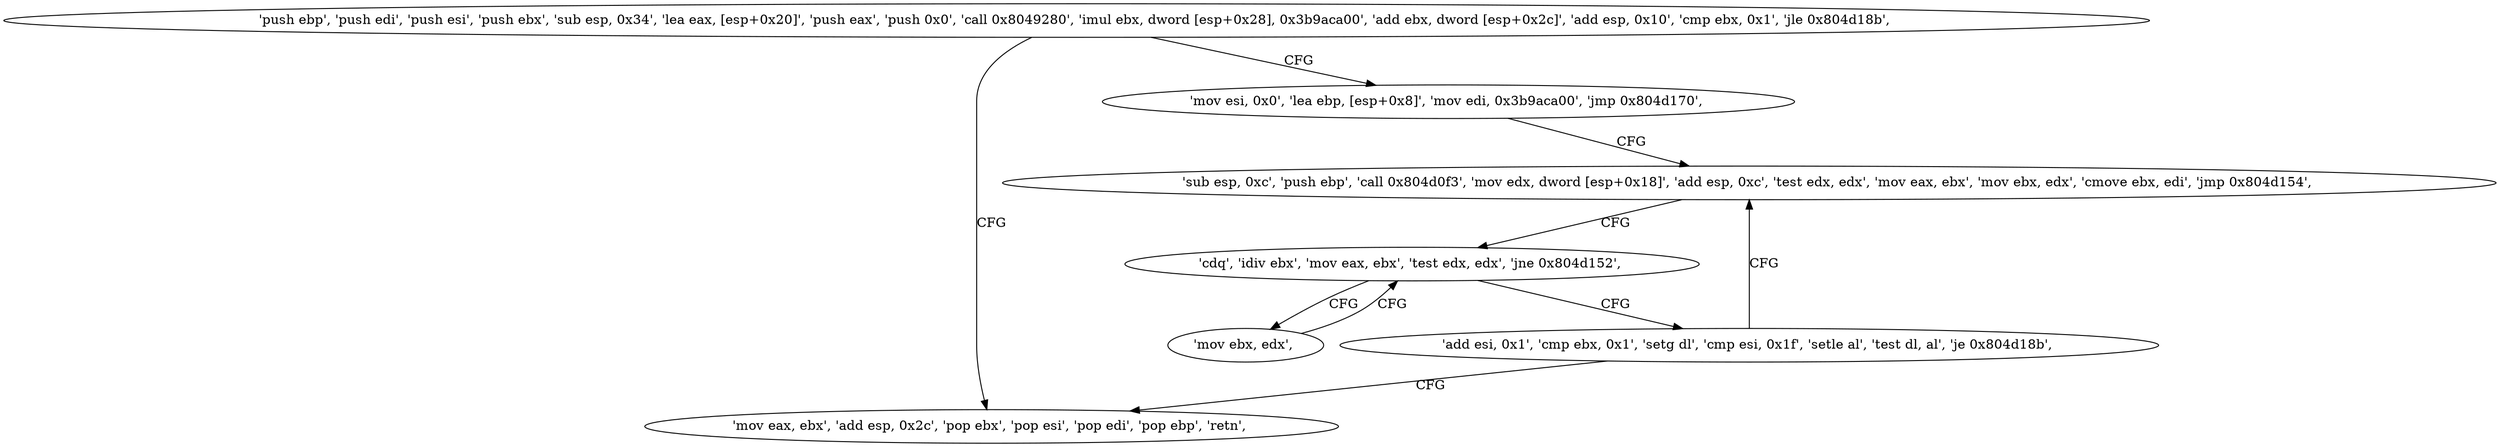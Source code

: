 digraph "func" {
"134533403" [label = "'push ebp', 'push edi', 'push esi', 'push ebx', 'sub esp, 0x34', 'lea eax, [esp+0x20]', 'push eax', 'push 0x0', 'call 0x8049280', 'imul ebx, dword [esp+0x28], 0x3b9aca00', 'add ebx, dword [esp+0x2c]', 'add esp, 0x10', 'cmp ebx, 0x1', 'jle 0x804d18b', " ]
"134533515" [label = "'mov eax, ebx', 'add esp, 0x2c', 'pop ebx', 'pop esi', 'pop edi', 'pop ebp', 'retn', " ]
"134533442" [label = "'mov esi, 0x0', 'lea ebp, [esp+0x8]', 'mov edi, 0x3b9aca00', 'jmp 0x804d170', " ]
"134533488" [label = "'sub esp, 0xc', 'push ebp', 'call 0x804d0f3', 'mov edx, dword [esp+0x18]', 'add esp, 0xc', 'test edx, edx', 'mov eax, ebx', 'mov ebx, edx', 'cmove ebx, edi', 'jmp 0x804d154', " ]
"134533460" [label = "'cdq', 'idiv ebx', 'mov eax, ebx', 'test edx, edx', 'jne 0x804d152', " ]
"134533458" [label = "'mov ebx, edx', " ]
"134533469" [label = "'add esi, 0x1', 'cmp ebx, 0x1', 'setg dl', 'cmp esi, 0x1f', 'setle al', 'test dl, al', 'je 0x804d18b', " ]
"134533403" -> "134533515" [ label = "CFG" ]
"134533403" -> "134533442" [ label = "CFG" ]
"134533442" -> "134533488" [ label = "CFG" ]
"134533488" -> "134533460" [ label = "CFG" ]
"134533460" -> "134533458" [ label = "CFG" ]
"134533460" -> "134533469" [ label = "CFG" ]
"134533458" -> "134533460" [ label = "CFG" ]
"134533469" -> "134533515" [ label = "CFG" ]
"134533469" -> "134533488" [ label = "CFG" ]
}
